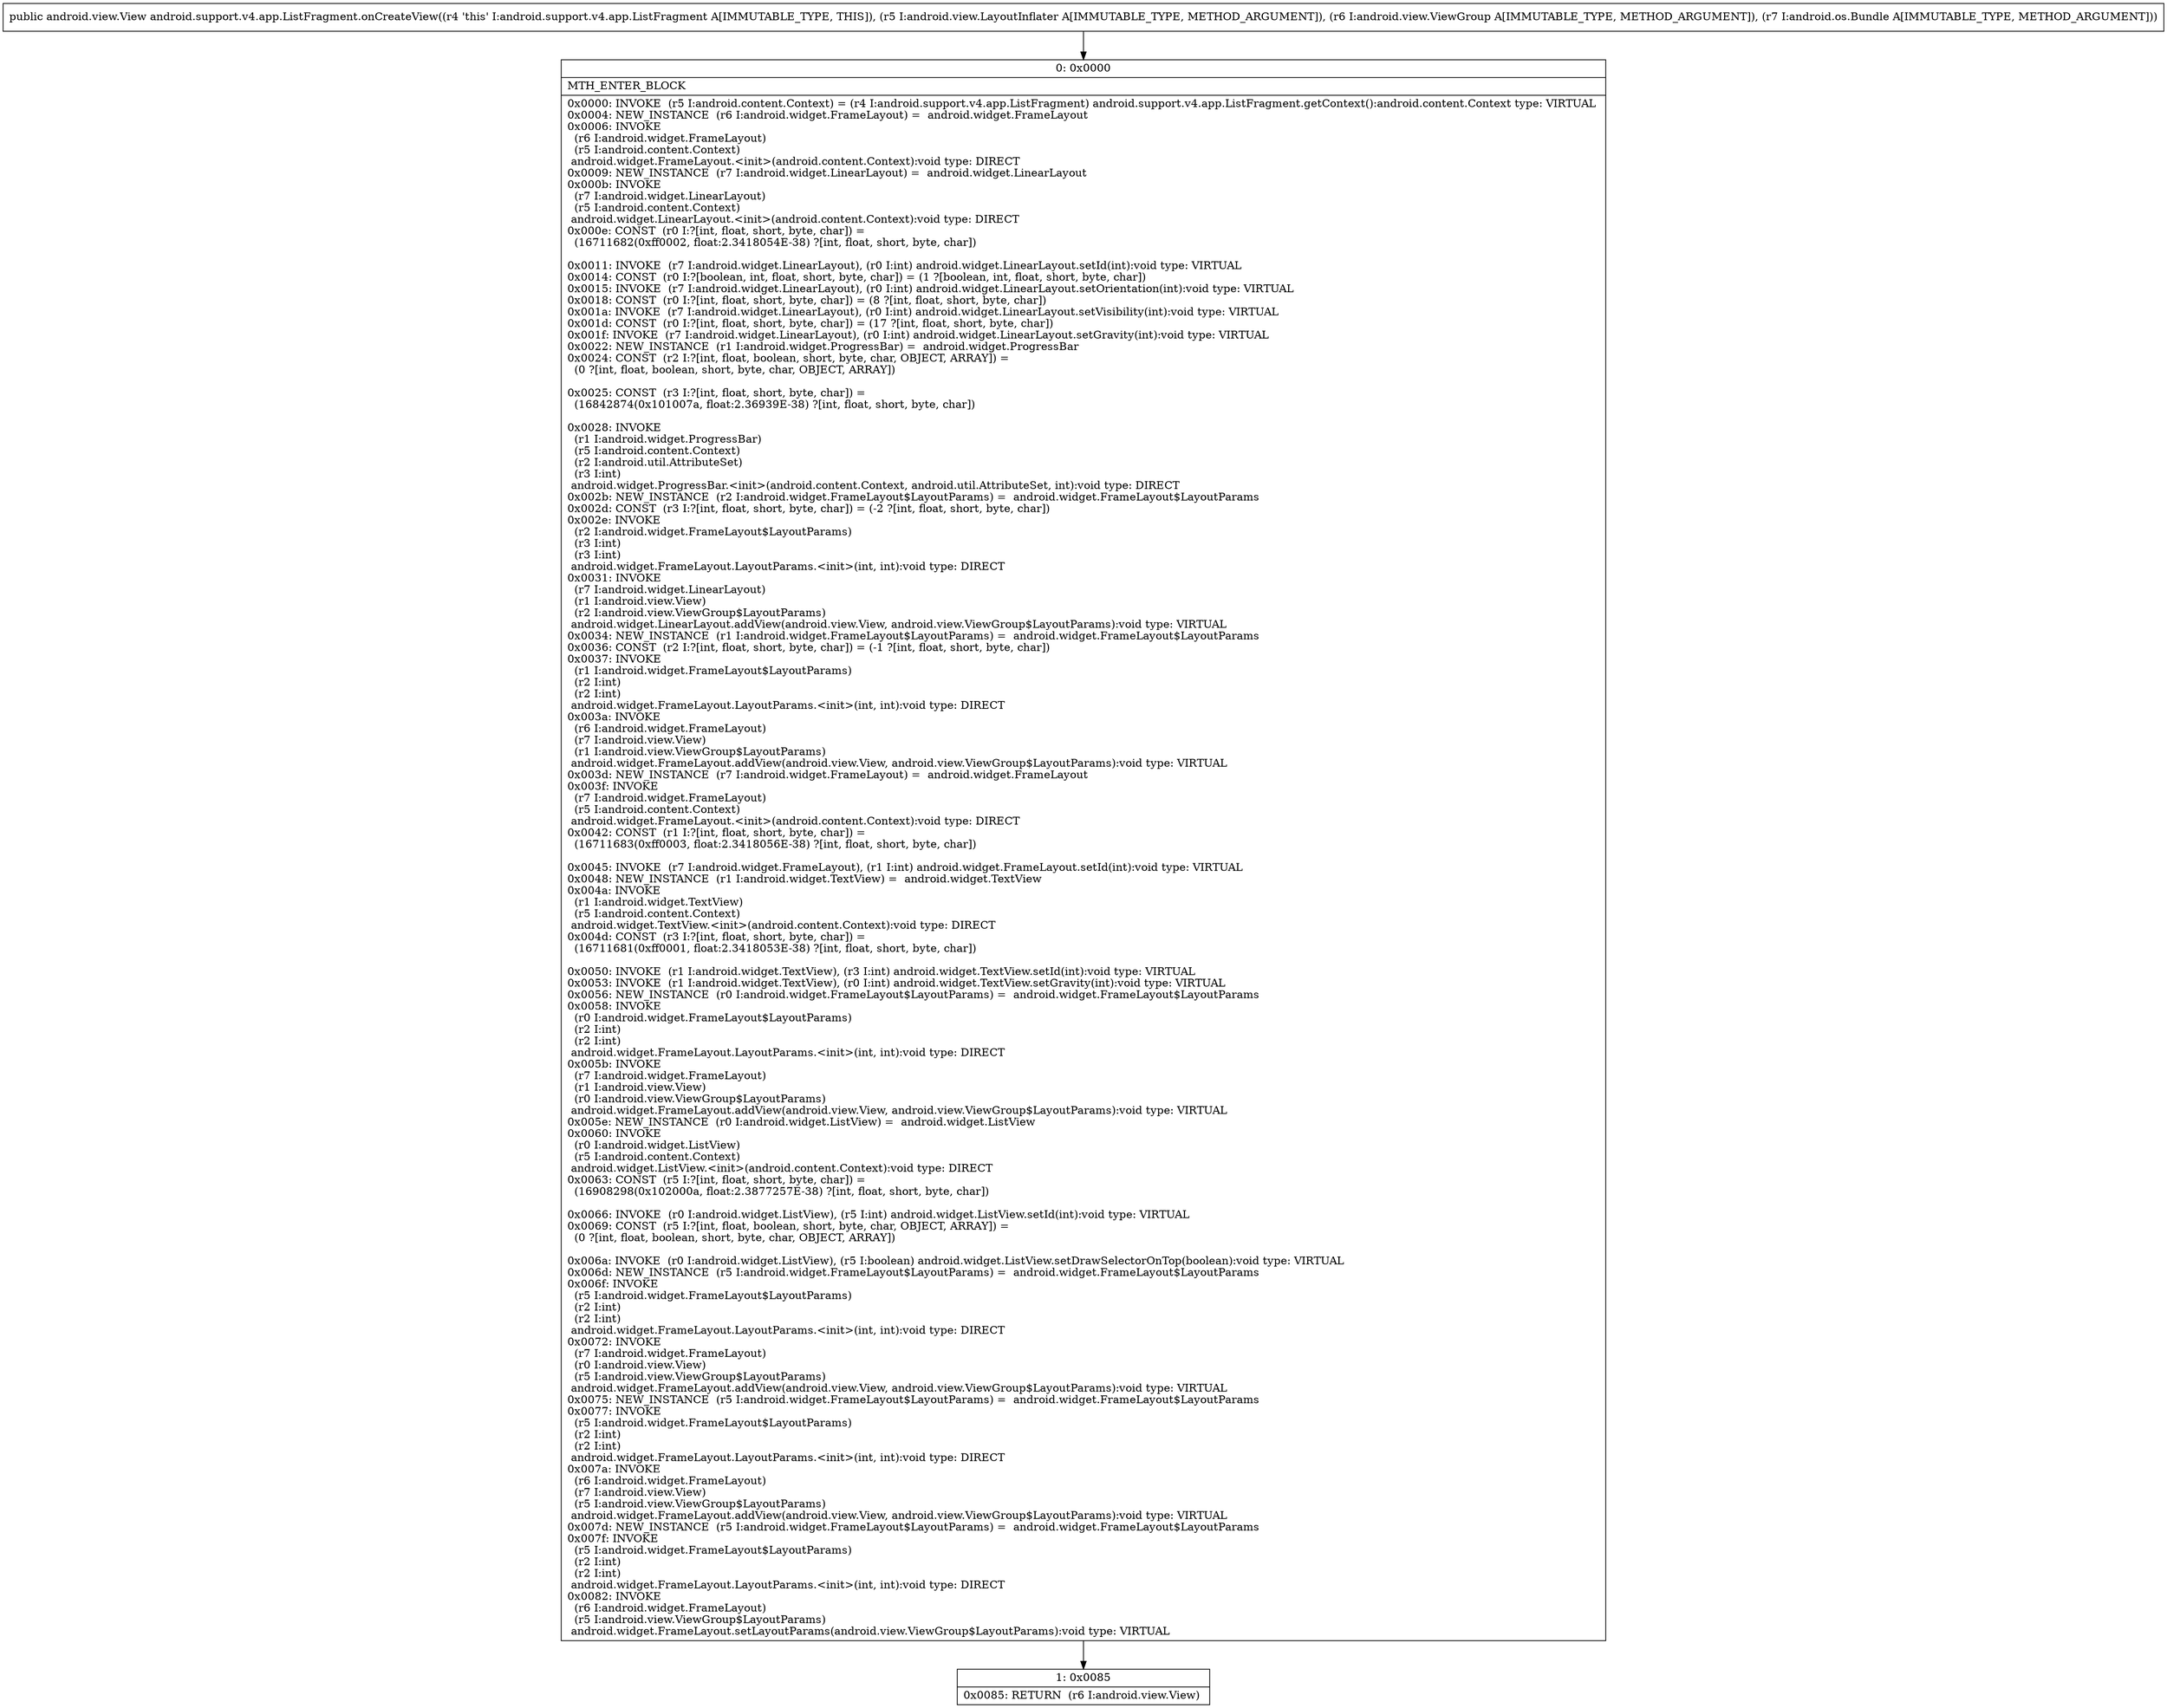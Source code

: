 digraph "CFG forandroid.support.v4.app.ListFragment.onCreateView(Landroid\/view\/LayoutInflater;Landroid\/view\/ViewGroup;Landroid\/os\/Bundle;)Landroid\/view\/View;" {
Node_0 [shape=record,label="{0\:\ 0x0000|MTH_ENTER_BLOCK\l|0x0000: INVOKE  (r5 I:android.content.Context) = (r4 I:android.support.v4.app.ListFragment) android.support.v4.app.ListFragment.getContext():android.content.Context type: VIRTUAL \l0x0004: NEW_INSTANCE  (r6 I:android.widget.FrameLayout) =  android.widget.FrameLayout \l0x0006: INVOKE  \l  (r6 I:android.widget.FrameLayout)\l  (r5 I:android.content.Context)\l android.widget.FrameLayout.\<init\>(android.content.Context):void type: DIRECT \l0x0009: NEW_INSTANCE  (r7 I:android.widget.LinearLayout) =  android.widget.LinearLayout \l0x000b: INVOKE  \l  (r7 I:android.widget.LinearLayout)\l  (r5 I:android.content.Context)\l android.widget.LinearLayout.\<init\>(android.content.Context):void type: DIRECT \l0x000e: CONST  (r0 I:?[int, float, short, byte, char]) = \l  (16711682(0xff0002, float:2.3418054E\-38) ?[int, float, short, byte, char])\l \l0x0011: INVOKE  (r7 I:android.widget.LinearLayout), (r0 I:int) android.widget.LinearLayout.setId(int):void type: VIRTUAL \l0x0014: CONST  (r0 I:?[boolean, int, float, short, byte, char]) = (1 ?[boolean, int, float, short, byte, char]) \l0x0015: INVOKE  (r7 I:android.widget.LinearLayout), (r0 I:int) android.widget.LinearLayout.setOrientation(int):void type: VIRTUAL \l0x0018: CONST  (r0 I:?[int, float, short, byte, char]) = (8 ?[int, float, short, byte, char]) \l0x001a: INVOKE  (r7 I:android.widget.LinearLayout), (r0 I:int) android.widget.LinearLayout.setVisibility(int):void type: VIRTUAL \l0x001d: CONST  (r0 I:?[int, float, short, byte, char]) = (17 ?[int, float, short, byte, char]) \l0x001f: INVOKE  (r7 I:android.widget.LinearLayout), (r0 I:int) android.widget.LinearLayout.setGravity(int):void type: VIRTUAL \l0x0022: NEW_INSTANCE  (r1 I:android.widget.ProgressBar) =  android.widget.ProgressBar \l0x0024: CONST  (r2 I:?[int, float, boolean, short, byte, char, OBJECT, ARRAY]) = \l  (0 ?[int, float, boolean, short, byte, char, OBJECT, ARRAY])\l \l0x0025: CONST  (r3 I:?[int, float, short, byte, char]) = \l  (16842874(0x101007a, float:2.36939E\-38) ?[int, float, short, byte, char])\l \l0x0028: INVOKE  \l  (r1 I:android.widget.ProgressBar)\l  (r5 I:android.content.Context)\l  (r2 I:android.util.AttributeSet)\l  (r3 I:int)\l android.widget.ProgressBar.\<init\>(android.content.Context, android.util.AttributeSet, int):void type: DIRECT \l0x002b: NEW_INSTANCE  (r2 I:android.widget.FrameLayout$LayoutParams) =  android.widget.FrameLayout$LayoutParams \l0x002d: CONST  (r3 I:?[int, float, short, byte, char]) = (\-2 ?[int, float, short, byte, char]) \l0x002e: INVOKE  \l  (r2 I:android.widget.FrameLayout$LayoutParams)\l  (r3 I:int)\l  (r3 I:int)\l android.widget.FrameLayout.LayoutParams.\<init\>(int, int):void type: DIRECT \l0x0031: INVOKE  \l  (r7 I:android.widget.LinearLayout)\l  (r1 I:android.view.View)\l  (r2 I:android.view.ViewGroup$LayoutParams)\l android.widget.LinearLayout.addView(android.view.View, android.view.ViewGroup$LayoutParams):void type: VIRTUAL \l0x0034: NEW_INSTANCE  (r1 I:android.widget.FrameLayout$LayoutParams) =  android.widget.FrameLayout$LayoutParams \l0x0036: CONST  (r2 I:?[int, float, short, byte, char]) = (\-1 ?[int, float, short, byte, char]) \l0x0037: INVOKE  \l  (r1 I:android.widget.FrameLayout$LayoutParams)\l  (r2 I:int)\l  (r2 I:int)\l android.widget.FrameLayout.LayoutParams.\<init\>(int, int):void type: DIRECT \l0x003a: INVOKE  \l  (r6 I:android.widget.FrameLayout)\l  (r7 I:android.view.View)\l  (r1 I:android.view.ViewGroup$LayoutParams)\l android.widget.FrameLayout.addView(android.view.View, android.view.ViewGroup$LayoutParams):void type: VIRTUAL \l0x003d: NEW_INSTANCE  (r7 I:android.widget.FrameLayout) =  android.widget.FrameLayout \l0x003f: INVOKE  \l  (r7 I:android.widget.FrameLayout)\l  (r5 I:android.content.Context)\l android.widget.FrameLayout.\<init\>(android.content.Context):void type: DIRECT \l0x0042: CONST  (r1 I:?[int, float, short, byte, char]) = \l  (16711683(0xff0003, float:2.3418056E\-38) ?[int, float, short, byte, char])\l \l0x0045: INVOKE  (r7 I:android.widget.FrameLayout), (r1 I:int) android.widget.FrameLayout.setId(int):void type: VIRTUAL \l0x0048: NEW_INSTANCE  (r1 I:android.widget.TextView) =  android.widget.TextView \l0x004a: INVOKE  \l  (r1 I:android.widget.TextView)\l  (r5 I:android.content.Context)\l android.widget.TextView.\<init\>(android.content.Context):void type: DIRECT \l0x004d: CONST  (r3 I:?[int, float, short, byte, char]) = \l  (16711681(0xff0001, float:2.3418053E\-38) ?[int, float, short, byte, char])\l \l0x0050: INVOKE  (r1 I:android.widget.TextView), (r3 I:int) android.widget.TextView.setId(int):void type: VIRTUAL \l0x0053: INVOKE  (r1 I:android.widget.TextView), (r0 I:int) android.widget.TextView.setGravity(int):void type: VIRTUAL \l0x0056: NEW_INSTANCE  (r0 I:android.widget.FrameLayout$LayoutParams) =  android.widget.FrameLayout$LayoutParams \l0x0058: INVOKE  \l  (r0 I:android.widget.FrameLayout$LayoutParams)\l  (r2 I:int)\l  (r2 I:int)\l android.widget.FrameLayout.LayoutParams.\<init\>(int, int):void type: DIRECT \l0x005b: INVOKE  \l  (r7 I:android.widget.FrameLayout)\l  (r1 I:android.view.View)\l  (r0 I:android.view.ViewGroup$LayoutParams)\l android.widget.FrameLayout.addView(android.view.View, android.view.ViewGroup$LayoutParams):void type: VIRTUAL \l0x005e: NEW_INSTANCE  (r0 I:android.widget.ListView) =  android.widget.ListView \l0x0060: INVOKE  \l  (r0 I:android.widget.ListView)\l  (r5 I:android.content.Context)\l android.widget.ListView.\<init\>(android.content.Context):void type: DIRECT \l0x0063: CONST  (r5 I:?[int, float, short, byte, char]) = \l  (16908298(0x102000a, float:2.3877257E\-38) ?[int, float, short, byte, char])\l \l0x0066: INVOKE  (r0 I:android.widget.ListView), (r5 I:int) android.widget.ListView.setId(int):void type: VIRTUAL \l0x0069: CONST  (r5 I:?[int, float, boolean, short, byte, char, OBJECT, ARRAY]) = \l  (0 ?[int, float, boolean, short, byte, char, OBJECT, ARRAY])\l \l0x006a: INVOKE  (r0 I:android.widget.ListView), (r5 I:boolean) android.widget.ListView.setDrawSelectorOnTop(boolean):void type: VIRTUAL \l0x006d: NEW_INSTANCE  (r5 I:android.widget.FrameLayout$LayoutParams) =  android.widget.FrameLayout$LayoutParams \l0x006f: INVOKE  \l  (r5 I:android.widget.FrameLayout$LayoutParams)\l  (r2 I:int)\l  (r2 I:int)\l android.widget.FrameLayout.LayoutParams.\<init\>(int, int):void type: DIRECT \l0x0072: INVOKE  \l  (r7 I:android.widget.FrameLayout)\l  (r0 I:android.view.View)\l  (r5 I:android.view.ViewGroup$LayoutParams)\l android.widget.FrameLayout.addView(android.view.View, android.view.ViewGroup$LayoutParams):void type: VIRTUAL \l0x0075: NEW_INSTANCE  (r5 I:android.widget.FrameLayout$LayoutParams) =  android.widget.FrameLayout$LayoutParams \l0x0077: INVOKE  \l  (r5 I:android.widget.FrameLayout$LayoutParams)\l  (r2 I:int)\l  (r2 I:int)\l android.widget.FrameLayout.LayoutParams.\<init\>(int, int):void type: DIRECT \l0x007a: INVOKE  \l  (r6 I:android.widget.FrameLayout)\l  (r7 I:android.view.View)\l  (r5 I:android.view.ViewGroup$LayoutParams)\l android.widget.FrameLayout.addView(android.view.View, android.view.ViewGroup$LayoutParams):void type: VIRTUAL \l0x007d: NEW_INSTANCE  (r5 I:android.widget.FrameLayout$LayoutParams) =  android.widget.FrameLayout$LayoutParams \l0x007f: INVOKE  \l  (r5 I:android.widget.FrameLayout$LayoutParams)\l  (r2 I:int)\l  (r2 I:int)\l android.widget.FrameLayout.LayoutParams.\<init\>(int, int):void type: DIRECT \l0x0082: INVOKE  \l  (r6 I:android.widget.FrameLayout)\l  (r5 I:android.view.ViewGroup$LayoutParams)\l android.widget.FrameLayout.setLayoutParams(android.view.ViewGroup$LayoutParams):void type: VIRTUAL \l}"];
Node_1 [shape=record,label="{1\:\ 0x0085|0x0085: RETURN  (r6 I:android.view.View) \l}"];
MethodNode[shape=record,label="{public android.view.View android.support.v4.app.ListFragment.onCreateView((r4 'this' I:android.support.v4.app.ListFragment A[IMMUTABLE_TYPE, THIS]), (r5 I:android.view.LayoutInflater A[IMMUTABLE_TYPE, METHOD_ARGUMENT]), (r6 I:android.view.ViewGroup A[IMMUTABLE_TYPE, METHOD_ARGUMENT]), (r7 I:android.os.Bundle A[IMMUTABLE_TYPE, METHOD_ARGUMENT])) }"];
MethodNode -> Node_0;
Node_0 -> Node_1;
}

